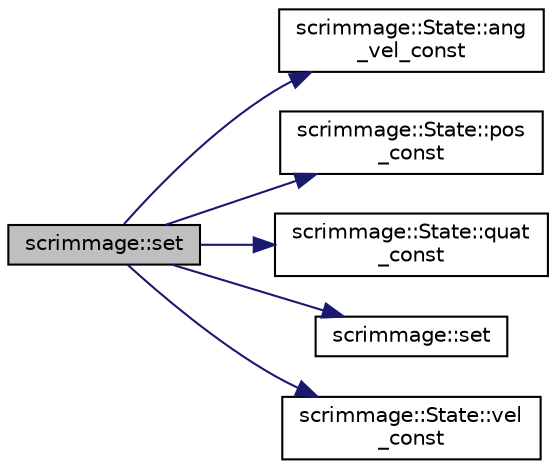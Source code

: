 digraph "scrimmage::set"
{
 // LATEX_PDF_SIZE
  edge [fontname="Helvetica",fontsize="10",labelfontname="Helvetica",labelfontsize="10"];
  node [fontname="Helvetica",fontsize="10",shape=record];
  rankdir="LR";
  Node1 [label="scrimmage::set",height=0.2,width=0.4,color="black", fillcolor="grey75", style="filled", fontcolor="black",tooltip=" "];
  Node1 -> Node2 [color="midnightblue",fontsize="10",style="solid",fontname="Helvetica"];
  Node2 [label="scrimmage::State::ang\l_vel_const",height=0.2,width=0.4,color="black", fillcolor="white", style="filled",URL="$classscrimmage_1_1State.html#afd3791f8b846f04e65259615ca0d127e",tooltip=" "];
  Node1 -> Node3 [color="midnightblue",fontsize="10",style="solid",fontname="Helvetica"];
  Node3 [label="scrimmage::State::pos\l_const",height=0.2,width=0.4,color="black", fillcolor="white", style="filled",URL="$classscrimmage_1_1State.html#a1f92875ce529ede59ada404e7c0b7801",tooltip=" "];
  Node1 -> Node4 [color="midnightblue",fontsize="10",style="solid",fontname="Helvetica"];
  Node4 [label="scrimmage::State::quat\l_const",height=0.2,width=0.4,color="black", fillcolor="white", style="filled",URL="$classscrimmage_1_1State.html#a46b0712b89c626ab6edaaffdb947c87f",tooltip=" "];
  Node1 -> Node5 [color="midnightblue",fontsize="10",style="solid",fontname="Helvetica"];
  Node5 [label="scrimmage::set",height=0.2,width=0.4,color="black", fillcolor="white", style="filled",URL="$namespacescrimmage.html#ac1591b2fb35ea3f61b2e6dcee5a04846",tooltip=" "];
  Node1 -> Node6 [color="midnightblue",fontsize="10",style="solid",fontname="Helvetica"];
  Node6 [label="scrimmage::State::vel\l_const",height=0.2,width=0.4,color="black", fillcolor="white", style="filled",URL="$classscrimmage_1_1State.html#aee8589e05d72cbfb1edd92376b7c0bb9",tooltip=" "];
}
